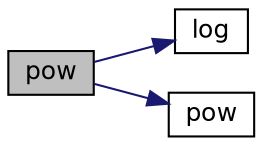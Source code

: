 digraph "pow"
{
 // INTERACTIVE_SVG=YES
 // LATEX_PDF_SIZE
  bgcolor="transparent";
  edge [fontname="Helvetica",fontsize="12",labelfontname="Helvetica",labelfontsize="12"];
  node [fontname="Helvetica",fontsize="12",shape=record];
  rankdir="LR";
  Node1 [label="pow",height=0.2,width=0.4,color="black", fillcolor="grey75", style="filled", fontcolor="black",tooltip=" "];
  Node1 -> Node2 [color="midnightblue",fontsize="12",style="solid",fontname="Helvetica"];
  Node2 [label="log",height=0.2,width=0.4,color="black",URL="$autodiff_8libmd_8cc_a68a9cfddda83ca6a6beb762c7f127839.html#a68a9cfddda83ca6a6beb762c7f127839",tooltip=" "];
  Node1 -> Node3 [color="midnightblue",fontsize="12",style="solid",fontname="Helvetica"];
  Node3 [label="pow",height=0.2,width=0.4,color="black",URL="$autodiff_8libmd_8cc_a4fd9e414f0c7ab2098dcea6c6de318d9.html#a4fd9e414f0c7ab2098dcea6c6de318d9",tooltip=" "];
}
